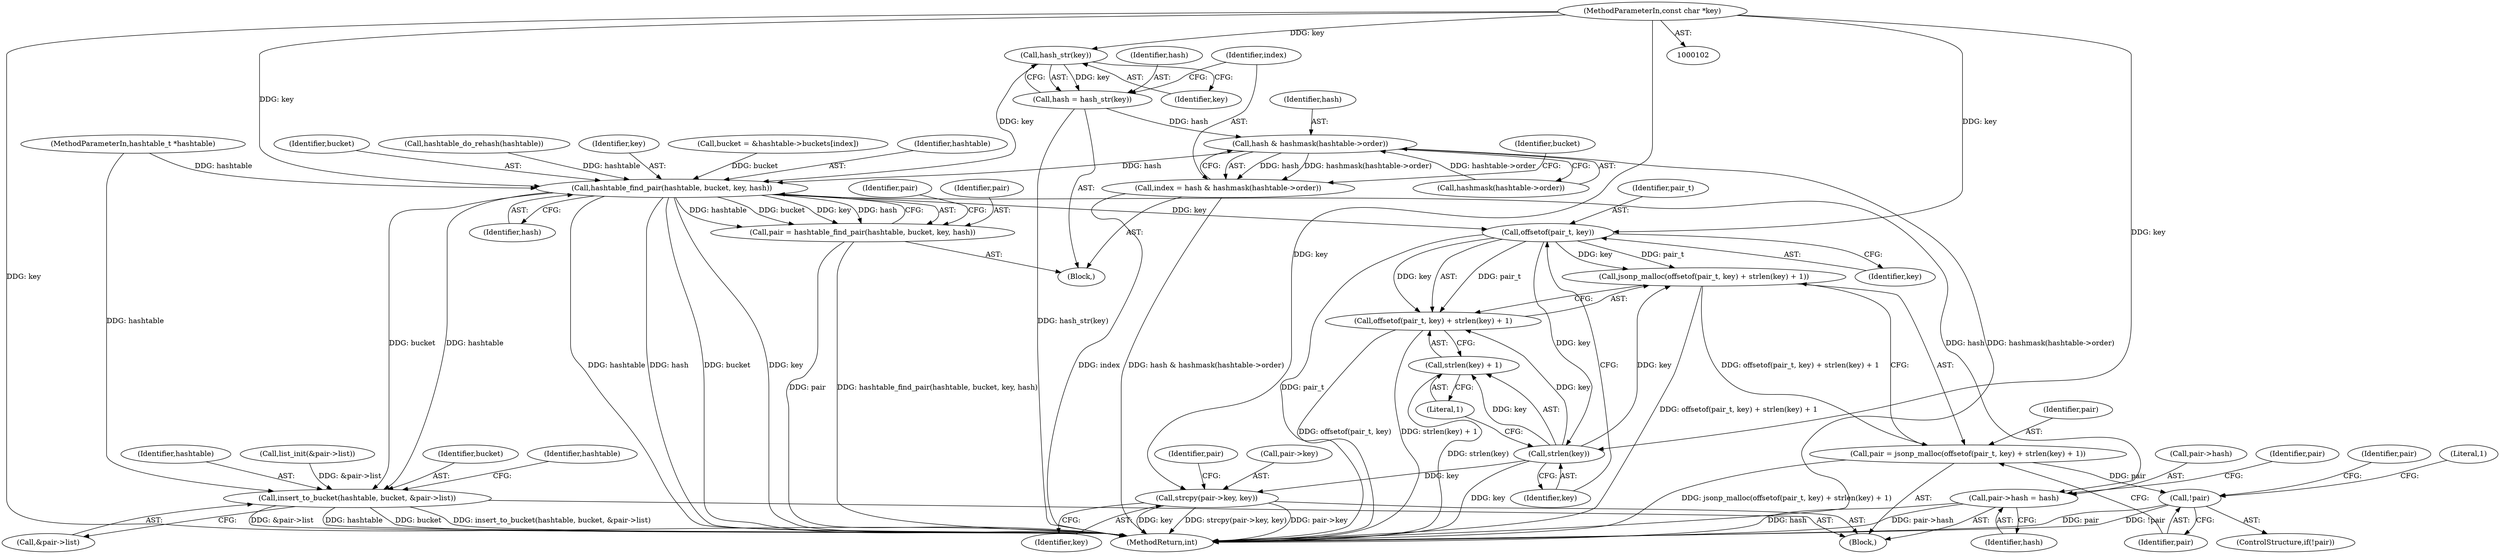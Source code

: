 digraph "0_jansson_8f80c2d83808150724d31793e6ade92749b1faa4_6@pointer" {
"1000129" [label="(Call,hash_str(key))"];
"1000104" [label="(MethodParameterIn,const char *key)"];
"1000127" [label="(Call,hash = hash_str(key))"];
"1000133" [label="(Call,hash & hashmask(hashtable->order))"];
"1000131" [label="(Call,index = hash & hashmask(hashtable->order))"];
"1000149" [label="(Call,hashtable_find_pair(hashtable, bucket, key, hash))"];
"1000147" [label="(Call,pair = hashtable_find_pair(hashtable, bucket, key, hash))"];
"1000172" [label="(Call,offsetof(pair_t, key))"];
"1000170" [label="(Call,jsonp_malloc(offsetof(pair_t, key) + strlen(key) + 1))"];
"1000168" [label="(Call,pair = jsonp_malloc(offsetof(pair_t, key) + strlen(key) + 1))"];
"1000180" [label="(Call,!pair)"];
"1000171" [label="(Call,offsetof(pair_t, key) + strlen(key) + 1)"];
"1000176" [label="(Call,strlen(key))"];
"1000175" [label="(Call,strlen(key) + 1)"];
"1000195" [label="(Call,strcpy(pair->key, key))"];
"1000185" [label="(Call,pair->hash = hash)"];
"1000210" [label="(Call,insert_to_bucket(hashtable, bucket, &pair->list))"];
"1000199" [label="(Identifier,key)"];
"1000202" [label="(Identifier,pair)"];
"1000128" [label="(Identifier,hash)"];
"1000170" [label="(Call,jsonp_malloc(offsetof(pair_t, key) + strlen(key) + 1))"];
"1000177" [label="(Identifier,key)"];
"1000212" [label="(Identifier,bucket)"];
"1000173" [label="(Identifier,pair_t)"];
"1000178" [label="(Literal,1)"];
"1000174" [label="(Identifier,key)"];
"1000223" [label="(MethodReturn,int)"];
"1000169" [label="(Identifier,pair)"];
"1000153" [label="(Identifier,hash)"];
"1000107" [label="(Block,)"];
"1000210" [label="(Call,insert_to_bucket(hashtable, bucket, &pair->list))"];
"1000186" [label="(Call,pair->hash)"];
"1000151" [label="(Identifier,bucket)"];
"1000181" [label="(Identifier,pair)"];
"1000147" [label="(Call,pair = hashtable_find_pair(hashtable, bucket, key, hash))"];
"1000184" [label="(Literal,1)"];
"1000189" [label="(Identifier,hash)"];
"1000172" [label="(Call,offsetof(pair_t, key))"];
"1000130" [label="(Identifier,key)"];
"1000131" [label="(Call,index = hash & hashmask(hashtable->order))"];
"1000175" [label="(Call,strlen(key) + 1)"];
"1000213" [label="(Call,&pair->list)"];
"1000122" [label="(Call,hashtable_do_rehash(hashtable))"];
"1000179" [label="(ControlStructure,if(!pair))"];
"1000133" [label="(Call,hash & hashmask(hashtable->order))"];
"1000187" [label="(Identifier,pair)"];
"1000219" [label="(Identifier,hashtable)"];
"1000132" [label="(Identifier,index)"];
"1000127" [label="(Call,hash = hash_str(key))"];
"1000155" [label="(Identifier,pair)"];
"1000196" [label="(Call,pair->key)"];
"1000152" [label="(Identifier,key)"];
"1000139" [label="(Call,bucket = &hashtable->buckets[index])"];
"1000211" [label="(Identifier,hashtable)"];
"1000176" [label="(Call,strlen(key))"];
"1000140" [label="(Identifier,bucket)"];
"1000149" [label="(Call,hashtable_find_pair(hashtable, bucket, key, hash))"];
"1000134" [label="(Identifier,hash)"];
"1000192" [label="(Identifier,pair)"];
"1000129" [label="(Call,hash_str(key))"];
"1000104" [label="(MethodParameterIn,const char *key)"];
"1000103" [label="(MethodParameterIn,hashtable_t *hashtable)"];
"1000180" [label="(Call,!pair)"];
"1000150" [label="(Identifier,hashtable)"];
"1000205" [label="(Call,list_init(&pair->list))"];
"1000135" [label="(Call,hashmask(hashtable->order))"];
"1000167" [label="(Block,)"];
"1000195" [label="(Call,strcpy(pair->key, key))"];
"1000185" [label="(Call,pair->hash = hash)"];
"1000168" [label="(Call,pair = jsonp_malloc(offsetof(pair_t, key) + strlen(key) + 1))"];
"1000148" [label="(Identifier,pair)"];
"1000171" [label="(Call,offsetof(pair_t, key) + strlen(key) + 1)"];
"1000129" -> "1000127"  [label="AST: "];
"1000129" -> "1000130"  [label="CFG: "];
"1000130" -> "1000129"  [label="AST: "];
"1000127" -> "1000129"  [label="CFG: "];
"1000129" -> "1000127"  [label="DDG: key"];
"1000104" -> "1000129"  [label="DDG: key"];
"1000129" -> "1000149"  [label="DDG: key"];
"1000104" -> "1000102"  [label="AST: "];
"1000104" -> "1000223"  [label="DDG: key"];
"1000104" -> "1000149"  [label="DDG: key"];
"1000104" -> "1000172"  [label="DDG: key"];
"1000104" -> "1000176"  [label="DDG: key"];
"1000104" -> "1000195"  [label="DDG: key"];
"1000127" -> "1000107"  [label="AST: "];
"1000128" -> "1000127"  [label="AST: "];
"1000132" -> "1000127"  [label="CFG: "];
"1000127" -> "1000223"  [label="DDG: hash_str(key)"];
"1000127" -> "1000133"  [label="DDG: hash"];
"1000133" -> "1000131"  [label="AST: "];
"1000133" -> "1000135"  [label="CFG: "];
"1000134" -> "1000133"  [label="AST: "];
"1000135" -> "1000133"  [label="AST: "];
"1000131" -> "1000133"  [label="CFG: "];
"1000133" -> "1000223"  [label="DDG: hashmask(hashtable->order)"];
"1000133" -> "1000131"  [label="DDG: hash"];
"1000133" -> "1000131"  [label="DDG: hashmask(hashtable->order)"];
"1000135" -> "1000133"  [label="DDG: hashtable->order"];
"1000133" -> "1000149"  [label="DDG: hash"];
"1000131" -> "1000107"  [label="AST: "];
"1000132" -> "1000131"  [label="AST: "];
"1000140" -> "1000131"  [label="CFG: "];
"1000131" -> "1000223"  [label="DDG: hash & hashmask(hashtable->order)"];
"1000131" -> "1000223"  [label="DDG: index"];
"1000149" -> "1000147"  [label="AST: "];
"1000149" -> "1000153"  [label="CFG: "];
"1000150" -> "1000149"  [label="AST: "];
"1000151" -> "1000149"  [label="AST: "];
"1000152" -> "1000149"  [label="AST: "];
"1000153" -> "1000149"  [label="AST: "];
"1000147" -> "1000149"  [label="CFG: "];
"1000149" -> "1000223"  [label="DDG: bucket"];
"1000149" -> "1000223"  [label="DDG: key"];
"1000149" -> "1000223"  [label="DDG: hash"];
"1000149" -> "1000223"  [label="DDG: hashtable"];
"1000149" -> "1000147"  [label="DDG: hashtable"];
"1000149" -> "1000147"  [label="DDG: bucket"];
"1000149" -> "1000147"  [label="DDG: key"];
"1000149" -> "1000147"  [label="DDG: hash"];
"1000122" -> "1000149"  [label="DDG: hashtable"];
"1000103" -> "1000149"  [label="DDG: hashtable"];
"1000139" -> "1000149"  [label="DDG: bucket"];
"1000149" -> "1000172"  [label="DDG: key"];
"1000149" -> "1000185"  [label="DDG: hash"];
"1000149" -> "1000210"  [label="DDG: hashtable"];
"1000149" -> "1000210"  [label="DDG: bucket"];
"1000147" -> "1000107"  [label="AST: "];
"1000148" -> "1000147"  [label="AST: "];
"1000155" -> "1000147"  [label="CFG: "];
"1000147" -> "1000223"  [label="DDG: hashtable_find_pair(hashtable, bucket, key, hash)"];
"1000147" -> "1000223"  [label="DDG: pair"];
"1000172" -> "1000171"  [label="AST: "];
"1000172" -> "1000174"  [label="CFG: "];
"1000173" -> "1000172"  [label="AST: "];
"1000174" -> "1000172"  [label="AST: "];
"1000177" -> "1000172"  [label="CFG: "];
"1000172" -> "1000223"  [label="DDG: pair_t"];
"1000172" -> "1000170"  [label="DDG: pair_t"];
"1000172" -> "1000170"  [label="DDG: key"];
"1000172" -> "1000171"  [label="DDG: pair_t"];
"1000172" -> "1000171"  [label="DDG: key"];
"1000172" -> "1000176"  [label="DDG: key"];
"1000170" -> "1000168"  [label="AST: "];
"1000170" -> "1000171"  [label="CFG: "];
"1000171" -> "1000170"  [label="AST: "];
"1000168" -> "1000170"  [label="CFG: "];
"1000170" -> "1000223"  [label="DDG: offsetof(pair_t, key) + strlen(key) + 1"];
"1000170" -> "1000168"  [label="DDG: offsetof(pair_t, key) + strlen(key) + 1"];
"1000176" -> "1000170"  [label="DDG: key"];
"1000168" -> "1000167"  [label="AST: "];
"1000169" -> "1000168"  [label="AST: "];
"1000181" -> "1000168"  [label="CFG: "];
"1000168" -> "1000223"  [label="DDG: jsonp_malloc(offsetof(pair_t, key) + strlen(key) + 1)"];
"1000168" -> "1000180"  [label="DDG: pair"];
"1000180" -> "1000179"  [label="AST: "];
"1000180" -> "1000181"  [label="CFG: "];
"1000181" -> "1000180"  [label="AST: "];
"1000184" -> "1000180"  [label="CFG: "];
"1000187" -> "1000180"  [label="CFG: "];
"1000180" -> "1000223"  [label="DDG: pair"];
"1000180" -> "1000223"  [label="DDG: !pair"];
"1000171" -> "1000175"  [label="CFG: "];
"1000175" -> "1000171"  [label="AST: "];
"1000171" -> "1000223"  [label="DDG: offsetof(pair_t, key)"];
"1000171" -> "1000223"  [label="DDG: strlen(key) + 1"];
"1000176" -> "1000171"  [label="DDG: key"];
"1000176" -> "1000175"  [label="AST: "];
"1000176" -> "1000177"  [label="CFG: "];
"1000177" -> "1000176"  [label="AST: "];
"1000178" -> "1000176"  [label="CFG: "];
"1000176" -> "1000223"  [label="DDG: key"];
"1000176" -> "1000175"  [label="DDG: key"];
"1000176" -> "1000195"  [label="DDG: key"];
"1000175" -> "1000178"  [label="CFG: "];
"1000178" -> "1000175"  [label="AST: "];
"1000175" -> "1000223"  [label="DDG: strlen(key)"];
"1000195" -> "1000167"  [label="AST: "];
"1000195" -> "1000199"  [label="CFG: "];
"1000196" -> "1000195"  [label="AST: "];
"1000199" -> "1000195"  [label="AST: "];
"1000202" -> "1000195"  [label="CFG: "];
"1000195" -> "1000223"  [label="DDG: key"];
"1000195" -> "1000223"  [label="DDG: strcpy(pair->key, key)"];
"1000195" -> "1000223"  [label="DDG: pair->key"];
"1000185" -> "1000167"  [label="AST: "];
"1000185" -> "1000189"  [label="CFG: "];
"1000186" -> "1000185"  [label="AST: "];
"1000189" -> "1000185"  [label="AST: "];
"1000192" -> "1000185"  [label="CFG: "];
"1000185" -> "1000223"  [label="DDG: pair->hash"];
"1000185" -> "1000223"  [label="DDG: hash"];
"1000210" -> "1000167"  [label="AST: "];
"1000210" -> "1000213"  [label="CFG: "];
"1000211" -> "1000210"  [label="AST: "];
"1000212" -> "1000210"  [label="AST: "];
"1000213" -> "1000210"  [label="AST: "];
"1000219" -> "1000210"  [label="CFG: "];
"1000210" -> "1000223"  [label="DDG: bucket"];
"1000210" -> "1000223"  [label="DDG: insert_to_bucket(hashtable, bucket, &pair->list)"];
"1000210" -> "1000223"  [label="DDG: &pair->list"];
"1000210" -> "1000223"  [label="DDG: hashtable"];
"1000103" -> "1000210"  [label="DDG: hashtable"];
"1000205" -> "1000210"  [label="DDG: &pair->list"];
}
